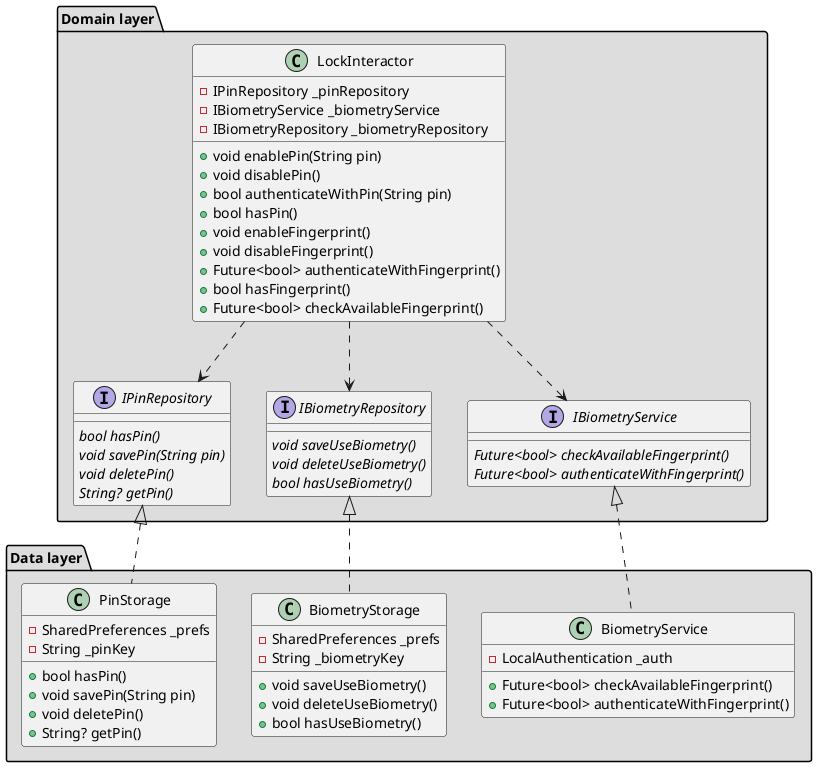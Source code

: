 @startuml

package "Data layer" #DDDDDD {

class BiometryService {
    - LocalAuthentication _auth
    + Future<bool> checkAvailableFingerprint()
    + Future<bool> authenticateWithFingerprint()
}

class BiometryStorage {
    - SharedPreferences _prefs
    - String _biometryKey
    + void saveUseBiometry()
    + void deleteUseBiometry()
    + bool hasUseBiometry()
}

class PinStorage {
    - SharedPreferences _prefs
    - String _pinKey
    + bool hasPin()
    + void savePin(String pin)
    + void deletePin()
    + String? getPin()
}

}

package "Domain layer" #DDDDDD {

    interface IBiometryRepository {
        {abstract} void saveUseBiometry()
        {abstract} void deleteUseBiometry()
        {abstract} bool hasUseBiometry()
    }

    interface IBiometryService {
        {abstract} Future<bool> checkAvailableFingerprint()
        {abstract} Future<bool> authenticateWithFingerprint()
    }

    interface IPinRepository {
        {abstract} bool hasPin()
        {abstract} void savePin(String pin)
        {abstract} void deletePin()
        {abstract} String? getPin()
    }

    class LockInteractor {
        - IPinRepository _pinRepository
        - IBiometryService _biometryService
        - IBiometryRepository _biometryRepository
        + void enablePin(String pin)
        + void disablePin()
        + bool authenticateWithPin(String pin)
        + bool hasPin()
        + void enableFingerprint()
        + void disableFingerprint()
        + Future<bool> authenticateWithFingerprint()
        + bool hasFingerprint()
        + Future<bool> checkAvailableFingerprint()
    }
}

IBiometryRepository <|.. BiometryStorage

IBiometryService <|.. BiometryService

IPinRepository <|.. PinStorage

IPinRepository <-up.	LockInteractor
IBiometryService <-up. LockInteractor
IBiometryRepository <-up.	LockInteractor
@enduml